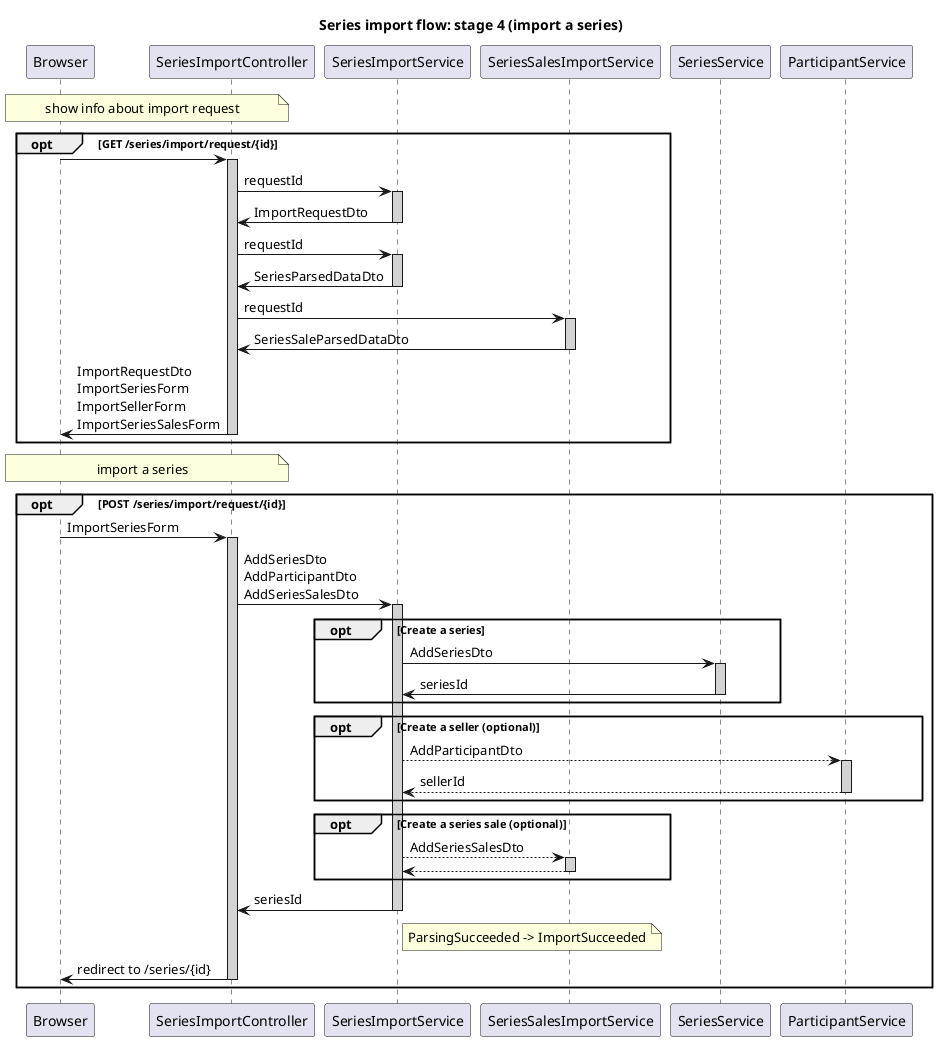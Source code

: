 @startuml

title Series import flow: stage 4 (import a series)
skinparam sequence {
	LifeLineBackgroundColor LightGray
}

participant Browser
participant SeriesImportController
participant SeriesImportService
participant SeriesSalesImportService
participant SeriesService
participant ParticipantService

note over Browser,SeriesImportController: show info about import request
opt GET /series/import/request/{id}
Browser->SeriesImportController:
activate SeriesImportController
SeriesImportController->SeriesImportService: requestId
activate SeriesImportService
SeriesImportService->SeriesImportController: ImportRequestDto
deactivate SeriesImportService
SeriesImportController->SeriesImportService: requestId
activate SeriesImportService
SeriesImportService->SeriesImportController: SeriesParsedDataDto
deactivate SeriesImportService
SeriesImportController->SeriesSalesImportService: requestId
activate SeriesSalesImportService
SeriesSalesImportService->SeriesImportController: SeriesSaleParsedDataDto
deactivate SeriesSalesImportService
SeriesImportController->Browser: ImportRequestDto\nImportSeriesForm\nImportSellerForm\nImportSeriesSalesForm
deactivate SeriesImportController
end

note over Browser,SeriesImportController: import a series
opt POST /series/import/request/{id}
Browser->SeriesImportController: ImportSeriesForm
activate SeriesImportController
SeriesImportController->SeriesImportService: AddSeriesDto\nAddParticipantDto\nAddSeriesSalesDto
activate SeriesImportService
opt Create a series
SeriesImportService->SeriesService: AddSeriesDto
activate SeriesService
SeriesService->SeriesImportService: seriesId
deactivate SeriesService
end
opt Create a seller (optional)
SeriesImportService-->ParticipantService: AddParticipantDto
activate ParticipantService
ParticipantService-->SeriesImportService: sellerId
deactivate ParticipantService
end
opt Create a series sale (optional)
SeriesImportService-->SeriesSalesImportService: AddSeriesSalesDto
activate SeriesSalesImportService
SeriesSalesImportService-->SeriesImportService:
deactivate SeriesSalesImportService
end
SeriesImportService->SeriesImportController: seriesId
deactivate SeriesImportService
note right of SeriesImportService: ParsingSucceeded -> ImportSucceeded
SeriesImportController->Browser: redirect to /series/{id}
deactivate SeriesImportController
end

@enduml